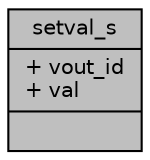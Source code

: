 digraph "setval_s"
{
 // INTERACTIVE_SVG=YES
 // LATEX_PDF_SIZE
  bgcolor="transparent";
  edge [fontname="Helvetica",fontsize="10",labelfontname="Helvetica",labelfontsize="10"];
  node [fontname="Helvetica",fontsize="10",shape=record];
  Node1 [label="{setval_s\n|+ vout_id\l+ val\l|}",height=0.2,width=0.4,color="black", fillcolor="grey75", style="filled", fontcolor="black",tooltip=" "];
}

